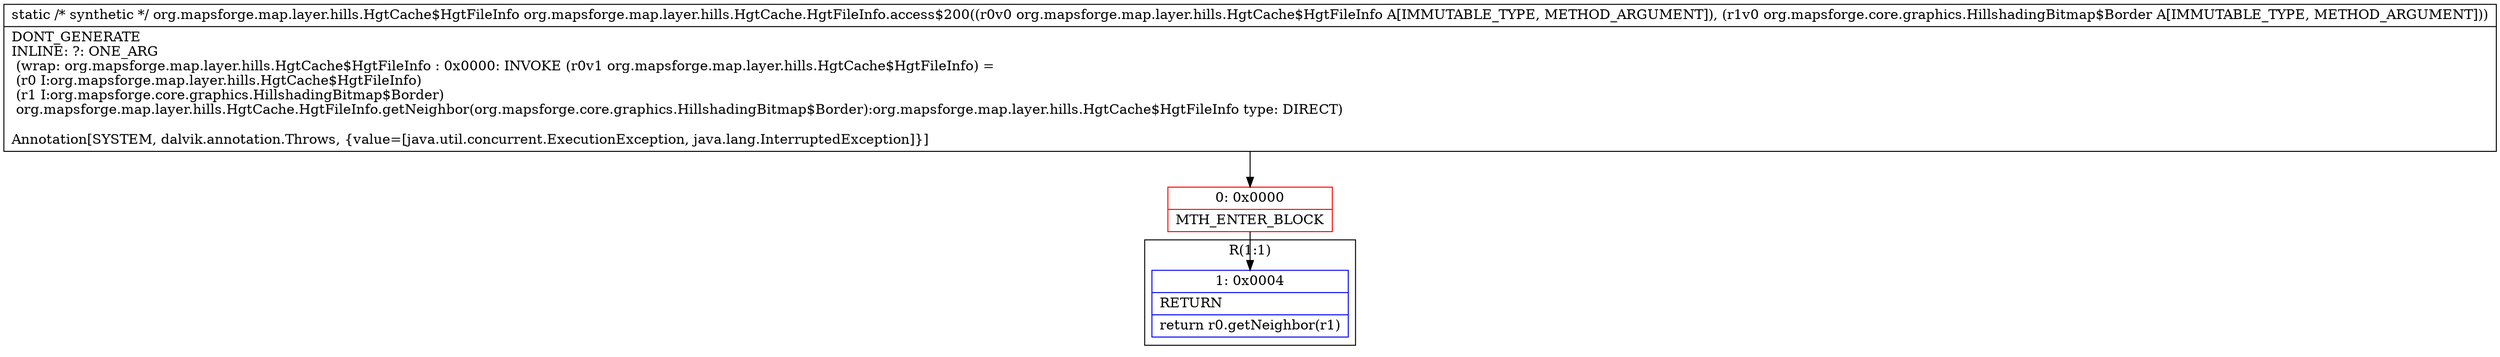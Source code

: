 digraph "CFG fororg.mapsforge.map.layer.hills.HgtCache.HgtFileInfo.access$200(Lorg\/mapsforge\/map\/layer\/hills\/HgtCache$HgtFileInfo;Lorg\/mapsforge\/core\/graphics\/HillshadingBitmap$Border;)Lorg\/mapsforge\/map\/layer\/hills\/HgtCache$HgtFileInfo;" {
subgraph cluster_Region_318937118 {
label = "R(1:1)";
node [shape=record,color=blue];
Node_1 [shape=record,label="{1\:\ 0x0004|RETURN\l|return r0.getNeighbor(r1)\l}"];
}
Node_0 [shape=record,color=red,label="{0\:\ 0x0000|MTH_ENTER_BLOCK\l}"];
MethodNode[shape=record,label="{static \/* synthetic *\/ org.mapsforge.map.layer.hills.HgtCache$HgtFileInfo org.mapsforge.map.layer.hills.HgtCache.HgtFileInfo.access$200((r0v0 org.mapsforge.map.layer.hills.HgtCache$HgtFileInfo A[IMMUTABLE_TYPE, METHOD_ARGUMENT]), (r1v0 org.mapsforge.core.graphics.HillshadingBitmap$Border A[IMMUTABLE_TYPE, METHOD_ARGUMENT]))  | DONT_GENERATE\lINLINE: ?: ONE_ARG  \l  (wrap: org.mapsforge.map.layer.hills.HgtCache$HgtFileInfo : 0x0000: INVOKE  (r0v1 org.mapsforge.map.layer.hills.HgtCache$HgtFileInfo) = \l  (r0 I:org.mapsforge.map.layer.hills.HgtCache$HgtFileInfo)\l  (r1 I:org.mapsforge.core.graphics.HillshadingBitmap$Border)\l org.mapsforge.map.layer.hills.HgtCache.HgtFileInfo.getNeighbor(org.mapsforge.core.graphics.HillshadingBitmap$Border):org.mapsforge.map.layer.hills.HgtCache$HgtFileInfo type: DIRECT)\l\lAnnotation[SYSTEM, dalvik.annotation.Throws, \{value=[java.util.concurrent.ExecutionException, java.lang.InterruptedException]\}]\l}"];
MethodNode -> Node_0;
Node_0 -> Node_1;
}


